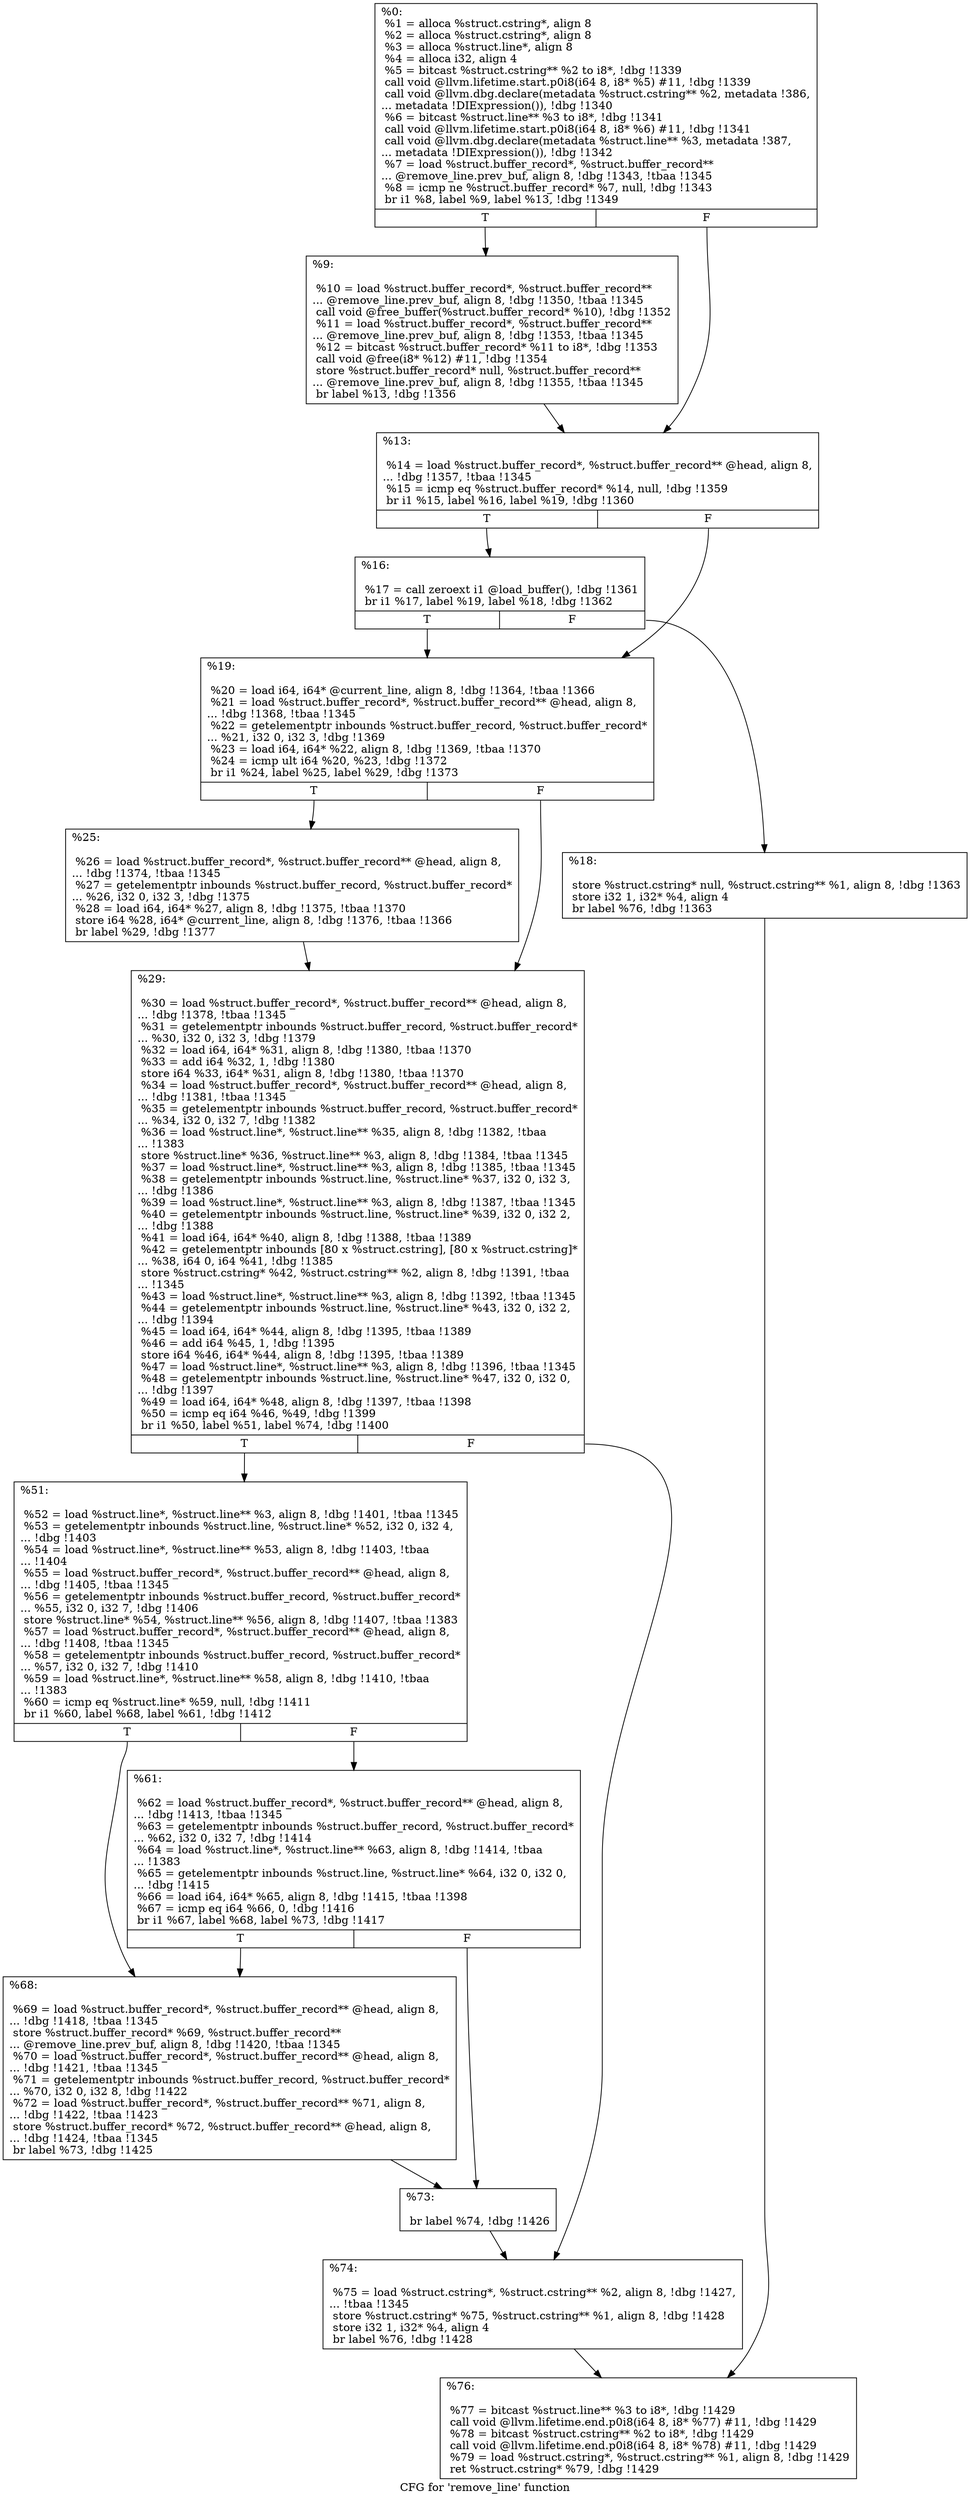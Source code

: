 digraph "CFG for 'remove_line' function" {
	label="CFG for 'remove_line' function";

	Node0x1332450 [shape=record,label="{%0:\l  %1 = alloca %struct.cstring*, align 8\l  %2 = alloca %struct.cstring*, align 8\l  %3 = alloca %struct.line*, align 8\l  %4 = alloca i32, align 4\l  %5 = bitcast %struct.cstring** %2 to i8*, !dbg !1339\l  call void @llvm.lifetime.start.p0i8(i64 8, i8* %5) #11, !dbg !1339\l  call void @llvm.dbg.declare(metadata %struct.cstring** %2, metadata !386,\l... metadata !DIExpression()), !dbg !1340\l  %6 = bitcast %struct.line** %3 to i8*, !dbg !1341\l  call void @llvm.lifetime.start.p0i8(i64 8, i8* %6) #11, !dbg !1341\l  call void @llvm.dbg.declare(metadata %struct.line** %3, metadata !387,\l... metadata !DIExpression()), !dbg !1342\l  %7 = load %struct.buffer_record*, %struct.buffer_record**\l... @remove_line.prev_buf, align 8, !dbg !1343, !tbaa !1345\l  %8 = icmp ne %struct.buffer_record* %7, null, !dbg !1343\l  br i1 %8, label %9, label %13, !dbg !1349\l|{<s0>T|<s1>F}}"];
	Node0x1332450:s0 -> Node0x132a040;
	Node0x1332450:s1 -> Node0x132a090;
	Node0x132a040 [shape=record,label="{%9:\l\l  %10 = load %struct.buffer_record*, %struct.buffer_record**\l... @remove_line.prev_buf, align 8, !dbg !1350, !tbaa !1345\l  call void @free_buffer(%struct.buffer_record* %10), !dbg !1352\l  %11 = load %struct.buffer_record*, %struct.buffer_record**\l... @remove_line.prev_buf, align 8, !dbg !1353, !tbaa !1345\l  %12 = bitcast %struct.buffer_record* %11 to i8*, !dbg !1353\l  call void @free(i8* %12) #11, !dbg !1354\l  store %struct.buffer_record* null, %struct.buffer_record**\l... @remove_line.prev_buf, align 8, !dbg !1355, !tbaa !1345\l  br label %13, !dbg !1356\l}"];
	Node0x132a040 -> Node0x132a090;
	Node0x132a090 [shape=record,label="{%13:\l\l  %14 = load %struct.buffer_record*, %struct.buffer_record** @head, align 8,\l... !dbg !1357, !tbaa !1345\l  %15 = icmp eq %struct.buffer_record* %14, null, !dbg !1359\l  br i1 %15, label %16, label %19, !dbg !1360\l|{<s0>T|<s1>F}}"];
	Node0x132a090:s0 -> Node0x132a0e0;
	Node0x132a090:s1 -> Node0x132a180;
	Node0x132a0e0 [shape=record,label="{%16:\l\l  %17 = call zeroext i1 @load_buffer(), !dbg !1361\l  br i1 %17, label %19, label %18, !dbg !1362\l|{<s0>T|<s1>F}}"];
	Node0x132a0e0:s0 -> Node0x132a180;
	Node0x132a0e0:s1 -> Node0x132a130;
	Node0x132a130 [shape=record,label="{%18:\l\l  store %struct.cstring* null, %struct.cstring** %1, align 8, !dbg !1363\l  store i32 1, i32* %4, align 4\l  br label %76, !dbg !1363\l}"];
	Node0x132a130 -> Node0x132a400;
	Node0x132a180 [shape=record,label="{%19:\l\l  %20 = load i64, i64* @current_line, align 8, !dbg !1364, !tbaa !1366\l  %21 = load %struct.buffer_record*, %struct.buffer_record** @head, align 8,\l... !dbg !1368, !tbaa !1345\l  %22 = getelementptr inbounds %struct.buffer_record, %struct.buffer_record*\l... %21, i32 0, i32 3, !dbg !1369\l  %23 = load i64, i64* %22, align 8, !dbg !1369, !tbaa !1370\l  %24 = icmp ult i64 %20, %23, !dbg !1372\l  br i1 %24, label %25, label %29, !dbg !1373\l|{<s0>T|<s1>F}}"];
	Node0x132a180:s0 -> Node0x132a1d0;
	Node0x132a180:s1 -> Node0x132a220;
	Node0x132a1d0 [shape=record,label="{%25:\l\l  %26 = load %struct.buffer_record*, %struct.buffer_record** @head, align 8,\l... !dbg !1374, !tbaa !1345\l  %27 = getelementptr inbounds %struct.buffer_record, %struct.buffer_record*\l... %26, i32 0, i32 3, !dbg !1375\l  %28 = load i64, i64* %27, align 8, !dbg !1375, !tbaa !1370\l  store i64 %28, i64* @current_line, align 8, !dbg !1376, !tbaa !1366\l  br label %29, !dbg !1377\l}"];
	Node0x132a1d0 -> Node0x132a220;
	Node0x132a220 [shape=record,label="{%29:\l\l  %30 = load %struct.buffer_record*, %struct.buffer_record** @head, align 8,\l... !dbg !1378, !tbaa !1345\l  %31 = getelementptr inbounds %struct.buffer_record, %struct.buffer_record*\l... %30, i32 0, i32 3, !dbg !1379\l  %32 = load i64, i64* %31, align 8, !dbg !1380, !tbaa !1370\l  %33 = add i64 %32, 1, !dbg !1380\l  store i64 %33, i64* %31, align 8, !dbg !1380, !tbaa !1370\l  %34 = load %struct.buffer_record*, %struct.buffer_record** @head, align 8,\l... !dbg !1381, !tbaa !1345\l  %35 = getelementptr inbounds %struct.buffer_record, %struct.buffer_record*\l... %34, i32 0, i32 7, !dbg !1382\l  %36 = load %struct.line*, %struct.line** %35, align 8, !dbg !1382, !tbaa\l... !1383\l  store %struct.line* %36, %struct.line** %3, align 8, !dbg !1384, !tbaa !1345\l  %37 = load %struct.line*, %struct.line** %3, align 8, !dbg !1385, !tbaa !1345\l  %38 = getelementptr inbounds %struct.line, %struct.line* %37, i32 0, i32 3,\l... !dbg !1386\l  %39 = load %struct.line*, %struct.line** %3, align 8, !dbg !1387, !tbaa !1345\l  %40 = getelementptr inbounds %struct.line, %struct.line* %39, i32 0, i32 2,\l... !dbg !1388\l  %41 = load i64, i64* %40, align 8, !dbg !1388, !tbaa !1389\l  %42 = getelementptr inbounds [80 x %struct.cstring], [80 x %struct.cstring]*\l... %38, i64 0, i64 %41, !dbg !1385\l  store %struct.cstring* %42, %struct.cstring** %2, align 8, !dbg !1391, !tbaa\l... !1345\l  %43 = load %struct.line*, %struct.line** %3, align 8, !dbg !1392, !tbaa !1345\l  %44 = getelementptr inbounds %struct.line, %struct.line* %43, i32 0, i32 2,\l... !dbg !1394\l  %45 = load i64, i64* %44, align 8, !dbg !1395, !tbaa !1389\l  %46 = add i64 %45, 1, !dbg !1395\l  store i64 %46, i64* %44, align 8, !dbg !1395, !tbaa !1389\l  %47 = load %struct.line*, %struct.line** %3, align 8, !dbg !1396, !tbaa !1345\l  %48 = getelementptr inbounds %struct.line, %struct.line* %47, i32 0, i32 0,\l... !dbg !1397\l  %49 = load i64, i64* %48, align 8, !dbg !1397, !tbaa !1398\l  %50 = icmp eq i64 %46, %49, !dbg !1399\l  br i1 %50, label %51, label %74, !dbg !1400\l|{<s0>T|<s1>F}}"];
	Node0x132a220:s0 -> Node0x132a270;
	Node0x132a220:s1 -> Node0x132a3b0;
	Node0x132a270 [shape=record,label="{%51:\l\l  %52 = load %struct.line*, %struct.line** %3, align 8, !dbg !1401, !tbaa !1345\l  %53 = getelementptr inbounds %struct.line, %struct.line* %52, i32 0, i32 4,\l... !dbg !1403\l  %54 = load %struct.line*, %struct.line** %53, align 8, !dbg !1403, !tbaa\l... !1404\l  %55 = load %struct.buffer_record*, %struct.buffer_record** @head, align 8,\l... !dbg !1405, !tbaa !1345\l  %56 = getelementptr inbounds %struct.buffer_record, %struct.buffer_record*\l... %55, i32 0, i32 7, !dbg !1406\l  store %struct.line* %54, %struct.line** %56, align 8, !dbg !1407, !tbaa !1383\l  %57 = load %struct.buffer_record*, %struct.buffer_record** @head, align 8,\l... !dbg !1408, !tbaa !1345\l  %58 = getelementptr inbounds %struct.buffer_record, %struct.buffer_record*\l... %57, i32 0, i32 7, !dbg !1410\l  %59 = load %struct.line*, %struct.line** %58, align 8, !dbg !1410, !tbaa\l... !1383\l  %60 = icmp eq %struct.line* %59, null, !dbg !1411\l  br i1 %60, label %68, label %61, !dbg !1412\l|{<s0>T|<s1>F}}"];
	Node0x132a270:s0 -> Node0x132a310;
	Node0x132a270:s1 -> Node0x132a2c0;
	Node0x132a2c0 [shape=record,label="{%61:\l\l  %62 = load %struct.buffer_record*, %struct.buffer_record** @head, align 8,\l... !dbg !1413, !tbaa !1345\l  %63 = getelementptr inbounds %struct.buffer_record, %struct.buffer_record*\l... %62, i32 0, i32 7, !dbg !1414\l  %64 = load %struct.line*, %struct.line** %63, align 8, !dbg !1414, !tbaa\l... !1383\l  %65 = getelementptr inbounds %struct.line, %struct.line* %64, i32 0, i32 0,\l... !dbg !1415\l  %66 = load i64, i64* %65, align 8, !dbg !1415, !tbaa !1398\l  %67 = icmp eq i64 %66, 0, !dbg !1416\l  br i1 %67, label %68, label %73, !dbg !1417\l|{<s0>T|<s1>F}}"];
	Node0x132a2c0:s0 -> Node0x132a310;
	Node0x132a2c0:s1 -> Node0x132a360;
	Node0x132a310 [shape=record,label="{%68:\l\l  %69 = load %struct.buffer_record*, %struct.buffer_record** @head, align 8,\l... !dbg !1418, !tbaa !1345\l  store %struct.buffer_record* %69, %struct.buffer_record**\l... @remove_line.prev_buf, align 8, !dbg !1420, !tbaa !1345\l  %70 = load %struct.buffer_record*, %struct.buffer_record** @head, align 8,\l... !dbg !1421, !tbaa !1345\l  %71 = getelementptr inbounds %struct.buffer_record, %struct.buffer_record*\l... %70, i32 0, i32 8, !dbg !1422\l  %72 = load %struct.buffer_record*, %struct.buffer_record** %71, align 8,\l... !dbg !1422, !tbaa !1423\l  store %struct.buffer_record* %72, %struct.buffer_record** @head, align 8,\l... !dbg !1424, !tbaa !1345\l  br label %73, !dbg !1425\l}"];
	Node0x132a310 -> Node0x132a360;
	Node0x132a360 [shape=record,label="{%73:\l\l  br label %74, !dbg !1426\l}"];
	Node0x132a360 -> Node0x132a3b0;
	Node0x132a3b0 [shape=record,label="{%74:\l\l  %75 = load %struct.cstring*, %struct.cstring** %2, align 8, !dbg !1427,\l... !tbaa !1345\l  store %struct.cstring* %75, %struct.cstring** %1, align 8, !dbg !1428\l  store i32 1, i32* %4, align 4\l  br label %76, !dbg !1428\l}"];
	Node0x132a3b0 -> Node0x132a400;
	Node0x132a400 [shape=record,label="{%76:\l\l  %77 = bitcast %struct.line** %3 to i8*, !dbg !1429\l  call void @llvm.lifetime.end.p0i8(i64 8, i8* %77) #11, !dbg !1429\l  %78 = bitcast %struct.cstring** %2 to i8*, !dbg !1429\l  call void @llvm.lifetime.end.p0i8(i64 8, i8* %78) #11, !dbg !1429\l  %79 = load %struct.cstring*, %struct.cstring** %1, align 8, !dbg !1429\l  ret %struct.cstring* %79, !dbg !1429\l}"];
}
